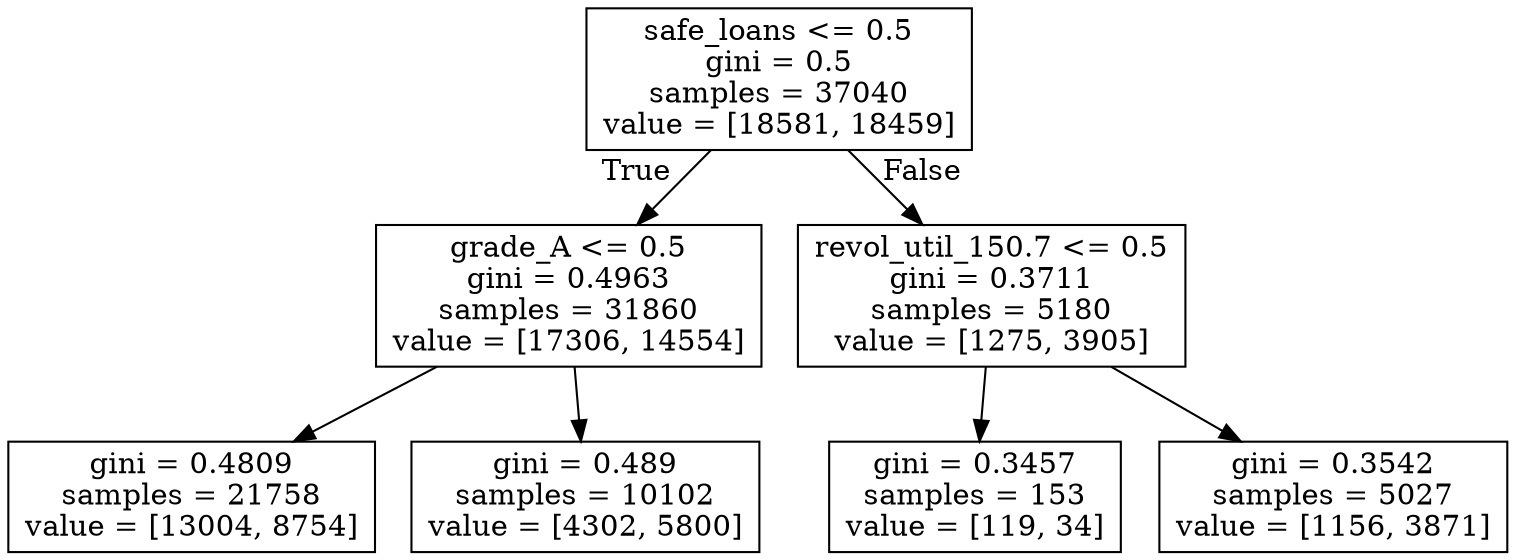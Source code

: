 digraph Tree {
node [shape=box] ;
0 [label="safe_loans <= 0.5\ngini = 0.5\nsamples = 37040\nvalue = [18581, 18459]"] ;
1 [label="grade_A <= 0.5\ngini = 0.4963\nsamples = 31860\nvalue = [17306, 14554]"] ;
0 -> 1 [labeldistance=2.5, labelangle=45, headlabel="True"] ;
2 [label="gini = 0.4809\nsamples = 21758\nvalue = [13004, 8754]"] ;
1 -> 2 ;
3 [label="gini = 0.489\nsamples = 10102\nvalue = [4302, 5800]"] ;
1 -> 3 ;
4 [label="revol_util_150.7 <= 0.5\ngini = 0.3711\nsamples = 5180\nvalue = [1275, 3905]"] ;
0 -> 4 [labeldistance=2.5, labelangle=-45, headlabel="False"] ;
5 [label="gini = 0.3457\nsamples = 153\nvalue = [119, 34]"] ;
4 -> 5 ;
6 [label="gini = 0.3542\nsamples = 5027\nvalue = [1156, 3871]"] ;
4 -> 6 ;
}
